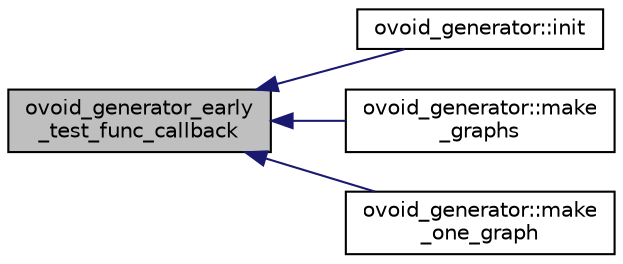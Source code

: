 digraph "ovoid_generator_early_test_func_callback"
{
  edge [fontname="Helvetica",fontsize="10",labelfontname="Helvetica",labelfontsize="10"];
  node [fontname="Helvetica",fontsize="10",shape=record];
  rankdir="LR";
  Node10 [label="ovoid_generator_early\l_test_func_callback",height=0.2,width=0.4,color="black", fillcolor="grey75", style="filled", fontcolor="black"];
  Node10 -> Node11 [dir="back",color="midnightblue",fontsize="10",style="solid",fontname="Helvetica"];
  Node11 [label="ovoid_generator::init",height=0.2,width=0.4,color="black", fillcolor="white", style="filled",URL="$d3/daf/classovoid__generator.html#a44d90a4751554076f432f35089a964c2"];
  Node10 -> Node12 [dir="back",color="midnightblue",fontsize="10",style="solid",fontname="Helvetica"];
  Node12 [label="ovoid_generator::make\l_graphs",height=0.2,width=0.4,color="black", fillcolor="white", style="filled",URL="$d3/daf/classovoid__generator.html#ad231178badc9e58ed4a0d61f6f7adabc"];
  Node10 -> Node13 [dir="back",color="midnightblue",fontsize="10",style="solid",fontname="Helvetica"];
  Node13 [label="ovoid_generator::make\l_one_graph",height=0.2,width=0.4,color="black", fillcolor="white", style="filled",URL="$d3/daf/classovoid__generator.html#a2954bc30f73d246408d8907307e18a42"];
}
